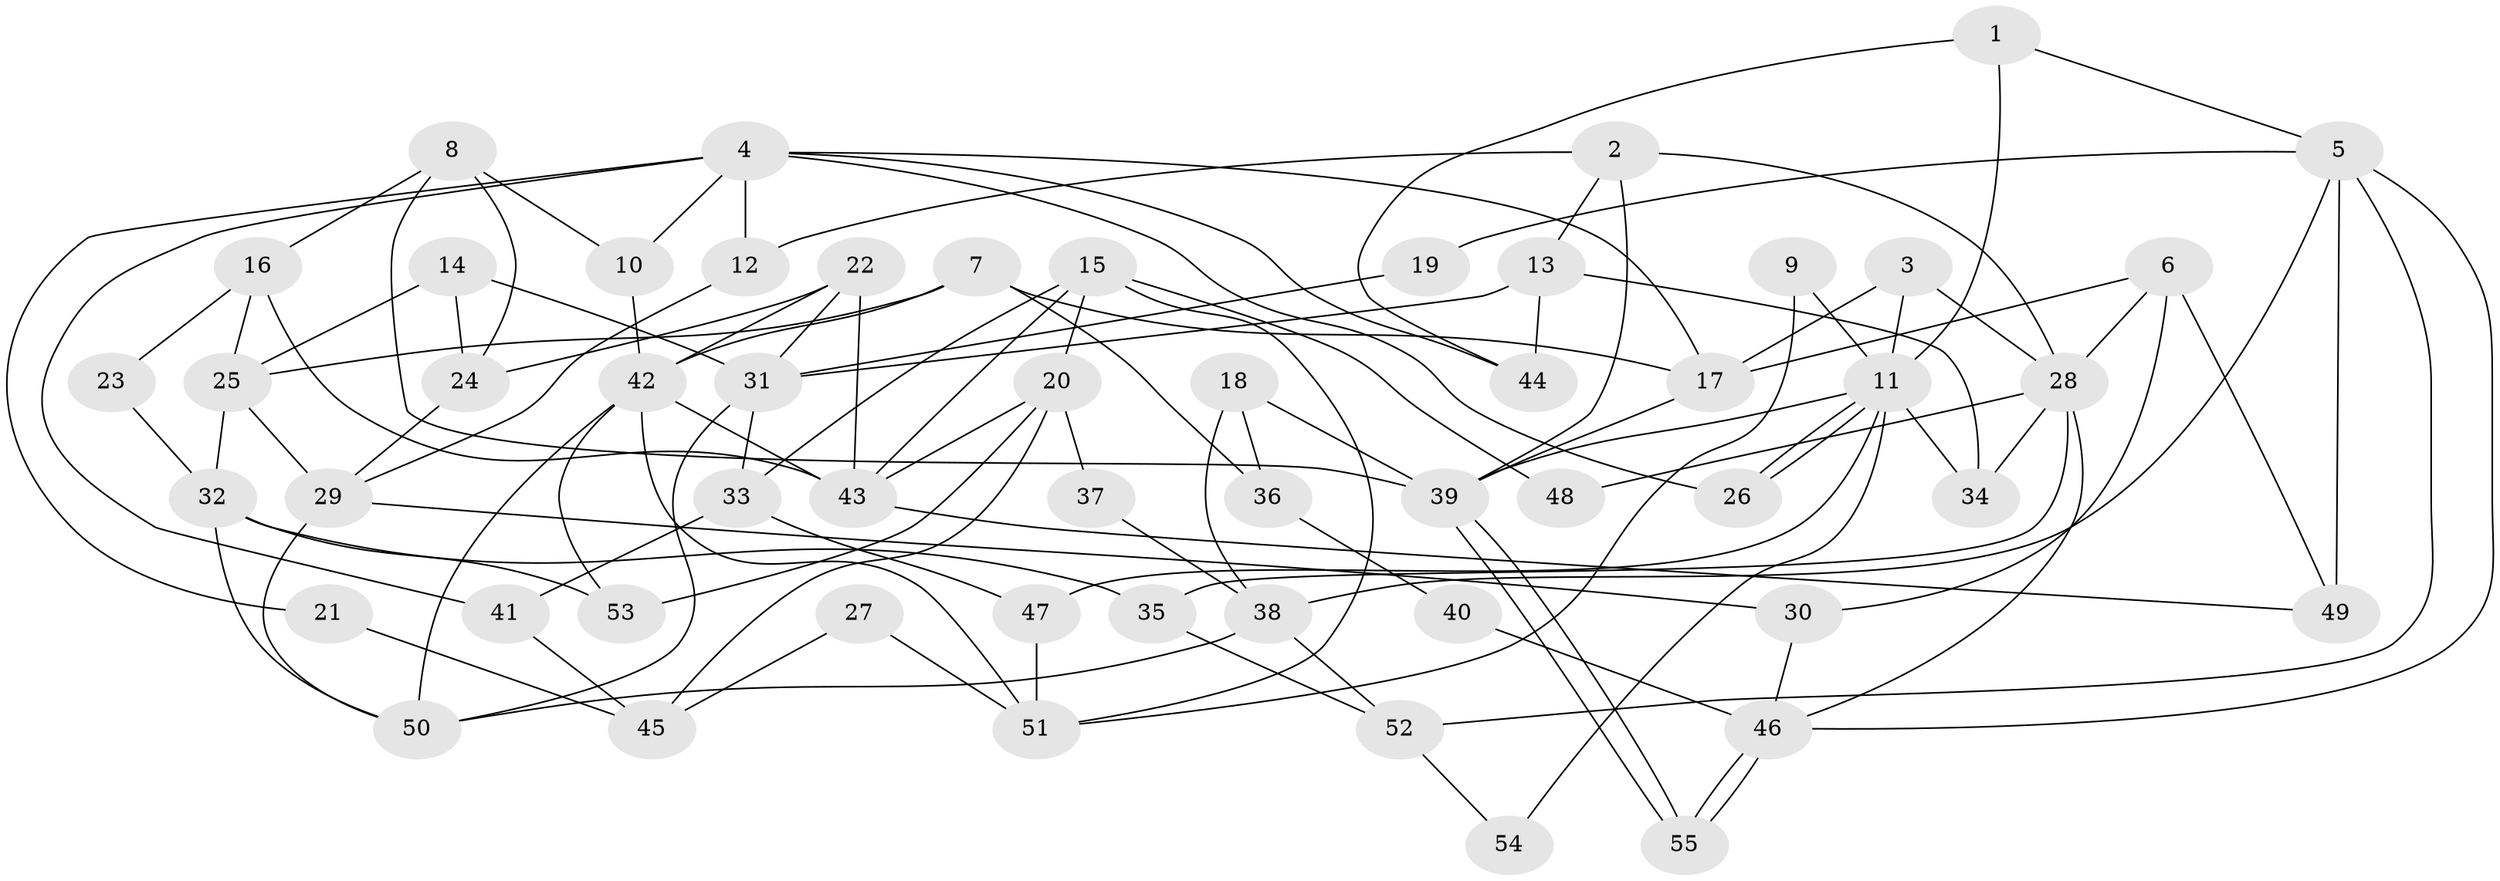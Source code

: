 // Generated by graph-tools (version 1.1) at 2025/50/03/09/25 03:50:10]
// undirected, 55 vertices, 110 edges
graph export_dot {
graph [start="1"]
  node [color=gray90,style=filled];
  1;
  2;
  3;
  4;
  5;
  6;
  7;
  8;
  9;
  10;
  11;
  12;
  13;
  14;
  15;
  16;
  17;
  18;
  19;
  20;
  21;
  22;
  23;
  24;
  25;
  26;
  27;
  28;
  29;
  30;
  31;
  32;
  33;
  34;
  35;
  36;
  37;
  38;
  39;
  40;
  41;
  42;
  43;
  44;
  45;
  46;
  47;
  48;
  49;
  50;
  51;
  52;
  53;
  54;
  55;
  1 -- 5;
  1 -- 44;
  1 -- 11;
  2 -- 39;
  2 -- 28;
  2 -- 12;
  2 -- 13;
  3 -- 28;
  3 -- 11;
  3 -- 17;
  4 -- 12;
  4 -- 17;
  4 -- 10;
  4 -- 21;
  4 -- 26;
  4 -- 41;
  4 -- 44;
  5 -- 46;
  5 -- 52;
  5 -- 19;
  5 -- 38;
  5 -- 49;
  6 -- 49;
  6 -- 17;
  6 -- 28;
  6 -- 30;
  7 -- 42;
  7 -- 17;
  7 -- 25;
  7 -- 36;
  8 -- 39;
  8 -- 10;
  8 -- 16;
  8 -- 24;
  9 -- 51;
  9 -- 11;
  10 -- 42;
  11 -- 26;
  11 -- 26;
  11 -- 34;
  11 -- 39;
  11 -- 47;
  11 -- 54;
  12 -- 29;
  13 -- 34;
  13 -- 31;
  13 -- 44;
  14 -- 24;
  14 -- 31;
  14 -- 25;
  15 -- 33;
  15 -- 43;
  15 -- 20;
  15 -- 48;
  15 -- 51;
  16 -- 25;
  16 -- 23;
  16 -- 43;
  17 -- 39;
  18 -- 38;
  18 -- 39;
  18 -- 36;
  19 -- 31;
  20 -- 43;
  20 -- 37;
  20 -- 45;
  20 -- 53;
  21 -- 45;
  22 -- 43;
  22 -- 31;
  22 -- 24;
  22 -- 42;
  23 -- 32;
  24 -- 29;
  25 -- 29;
  25 -- 32;
  27 -- 45;
  27 -- 51;
  28 -- 46;
  28 -- 34;
  28 -- 35;
  28 -- 48;
  29 -- 30;
  29 -- 50;
  30 -- 46;
  31 -- 50;
  31 -- 33;
  32 -- 53;
  32 -- 35;
  32 -- 50;
  33 -- 47;
  33 -- 41;
  35 -- 52;
  36 -- 40;
  37 -- 38;
  38 -- 50;
  38 -- 52;
  39 -- 55;
  39 -- 55;
  40 -- 46;
  41 -- 45;
  42 -- 50;
  42 -- 43;
  42 -- 51;
  42 -- 53;
  43 -- 49;
  46 -- 55;
  46 -- 55;
  47 -- 51;
  52 -- 54;
}
